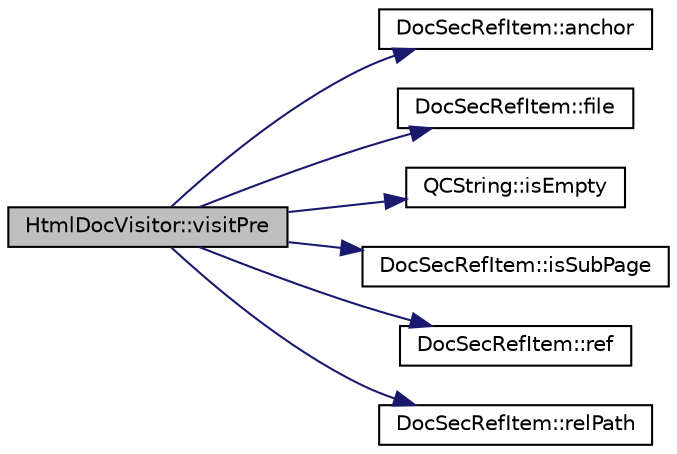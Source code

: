 digraph "HtmlDocVisitor::visitPre"
{
 // LATEX_PDF_SIZE
  edge [fontname="Helvetica",fontsize="10",labelfontname="Helvetica",labelfontsize="10"];
  node [fontname="Helvetica",fontsize="10",shape=record];
  rankdir="LR";
  Node1 [label="HtmlDocVisitor::visitPre",height=0.2,width=0.4,color="black", fillcolor="grey75", style="filled", fontcolor="black",tooltip=" "];
  Node1 -> Node2 [color="midnightblue",fontsize="10",style="solid",fontname="Helvetica"];
  Node2 [label="DocSecRefItem::anchor",height=0.2,width=0.4,color="black", fillcolor="white", style="filled",URL="$classDocSecRefItem.html#ab9aa2458393645fd08a33ea58c4b4cca",tooltip=" "];
  Node1 -> Node3 [color="midnightblue",fontsize="10",style="solid",fontname="Helvetica"];
  Node3 [label="DocSecRefItem::file",height=0.2,width=0.4,color="black", fillcolor="white", style="filled",URL="$classDocSecRefItem.html#a751e1df43138d68817a38c68e5e066fc",tooltip=" "];
  Node1 -> Node4 [color="midnightblue",fontsize="10",style="solid",fontname="Helvetica"];
  Node4 [label="QCString::isEmpty",height=0.2,width=0.4,color="black", fillcolor="white", style="filled",URL="$classQCString.html#a621c4090d69ad7d05ef8e5234376c3d8",tooltip=" "];
  Node1 -> Node5 [color="midnightblue",fontsize="10",style="solid",fontname="Helvetica"];
  Node5 [label="DocSecRefItem::isSubPage",height=0.2,width=0.4,color="black", fillcolor="white", style="filled",URL="$classDocSecRefItem.html#afe5d43225ef5e2a701c3271da6331e03",tooltip=" "];
  Node1 -> Node6 [color="midnightblue",fontsize="10",style="solid",fontname="Helvetica"];
  Node6 [label="DocSecRefItem::ref",height=0.2,width=0.4,color="black", fillcolor="white", style="filled",URL="$classDocSecRefItem.html#afc0253a31aeb3962e97246f7a4420f32",tooltip=" "];
  Node1 -> Node7 [color="midnightblue",fontsize="10",style="solid",fontname="Helvetica"];
  Node7 [label="DocSecRefItem::relPath",height=0.2,width=0.4,color="black", fillcolor="white", style="filled",URL="$classDocSecRefItem.html#a455fc722eca9fd256d87c316087ae34b",tooltip=" "];
}
